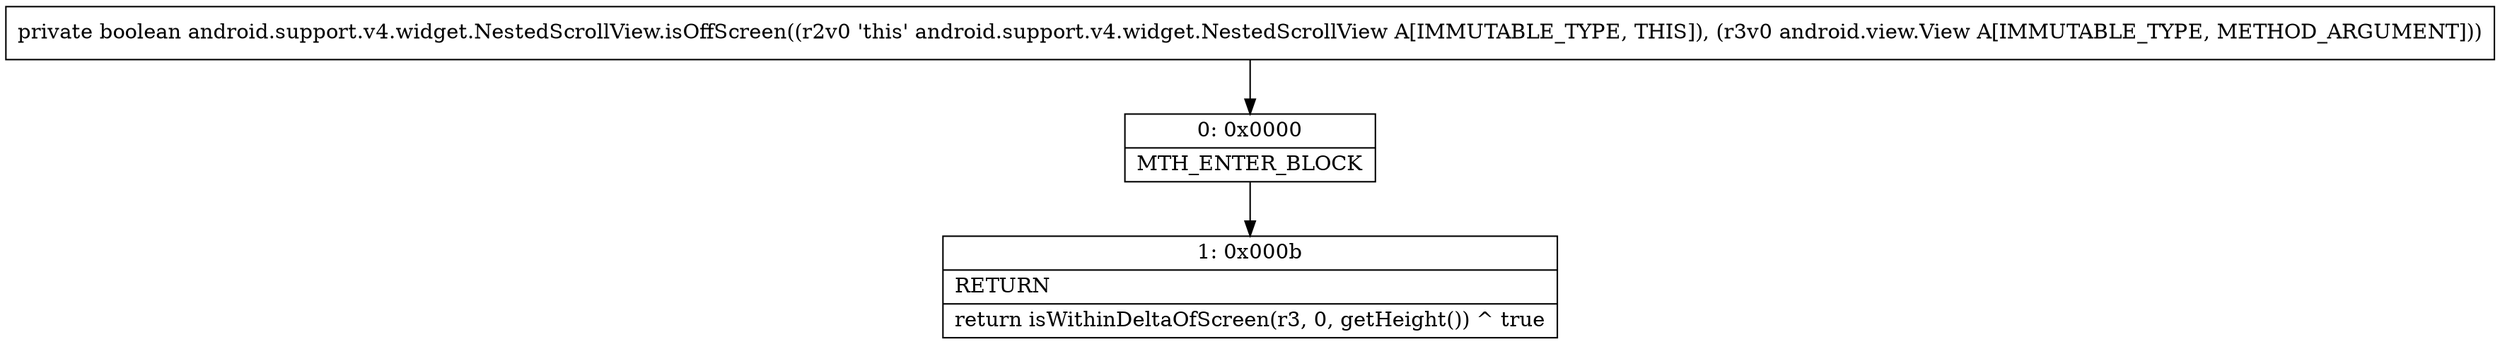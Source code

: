 digraph "CFG forandroid.support.v4.widget.NestedScrollView.isOffScreen(Landroid\/view\/View;)Z" {
Node_0 [shape=record,label="{0\:\ 0x0000|MTH_ENTER_BLOCK\l}"];
Node_1 [shape=record,label="{1\:\ 0x000b|RETURN\l|return isWithinDeltaOfScreen(r3, 0, getHeight()) ^ true\l}"];
MethodNode[shape=record,label="{private boolean android.support.v4.widget.NestedScrollView.isOffScreen((r2v0 'this' android.support.v4.widget.NestedScrollView A[IMMUTABLE_TYPE, THIS]), (r3v0 android.view.View A[IMMUTABLE_TYPE, METHOD_ARGUMENT])) }"];
MethodNode -> Node_0;
Node_0 -> Node_1;
}

